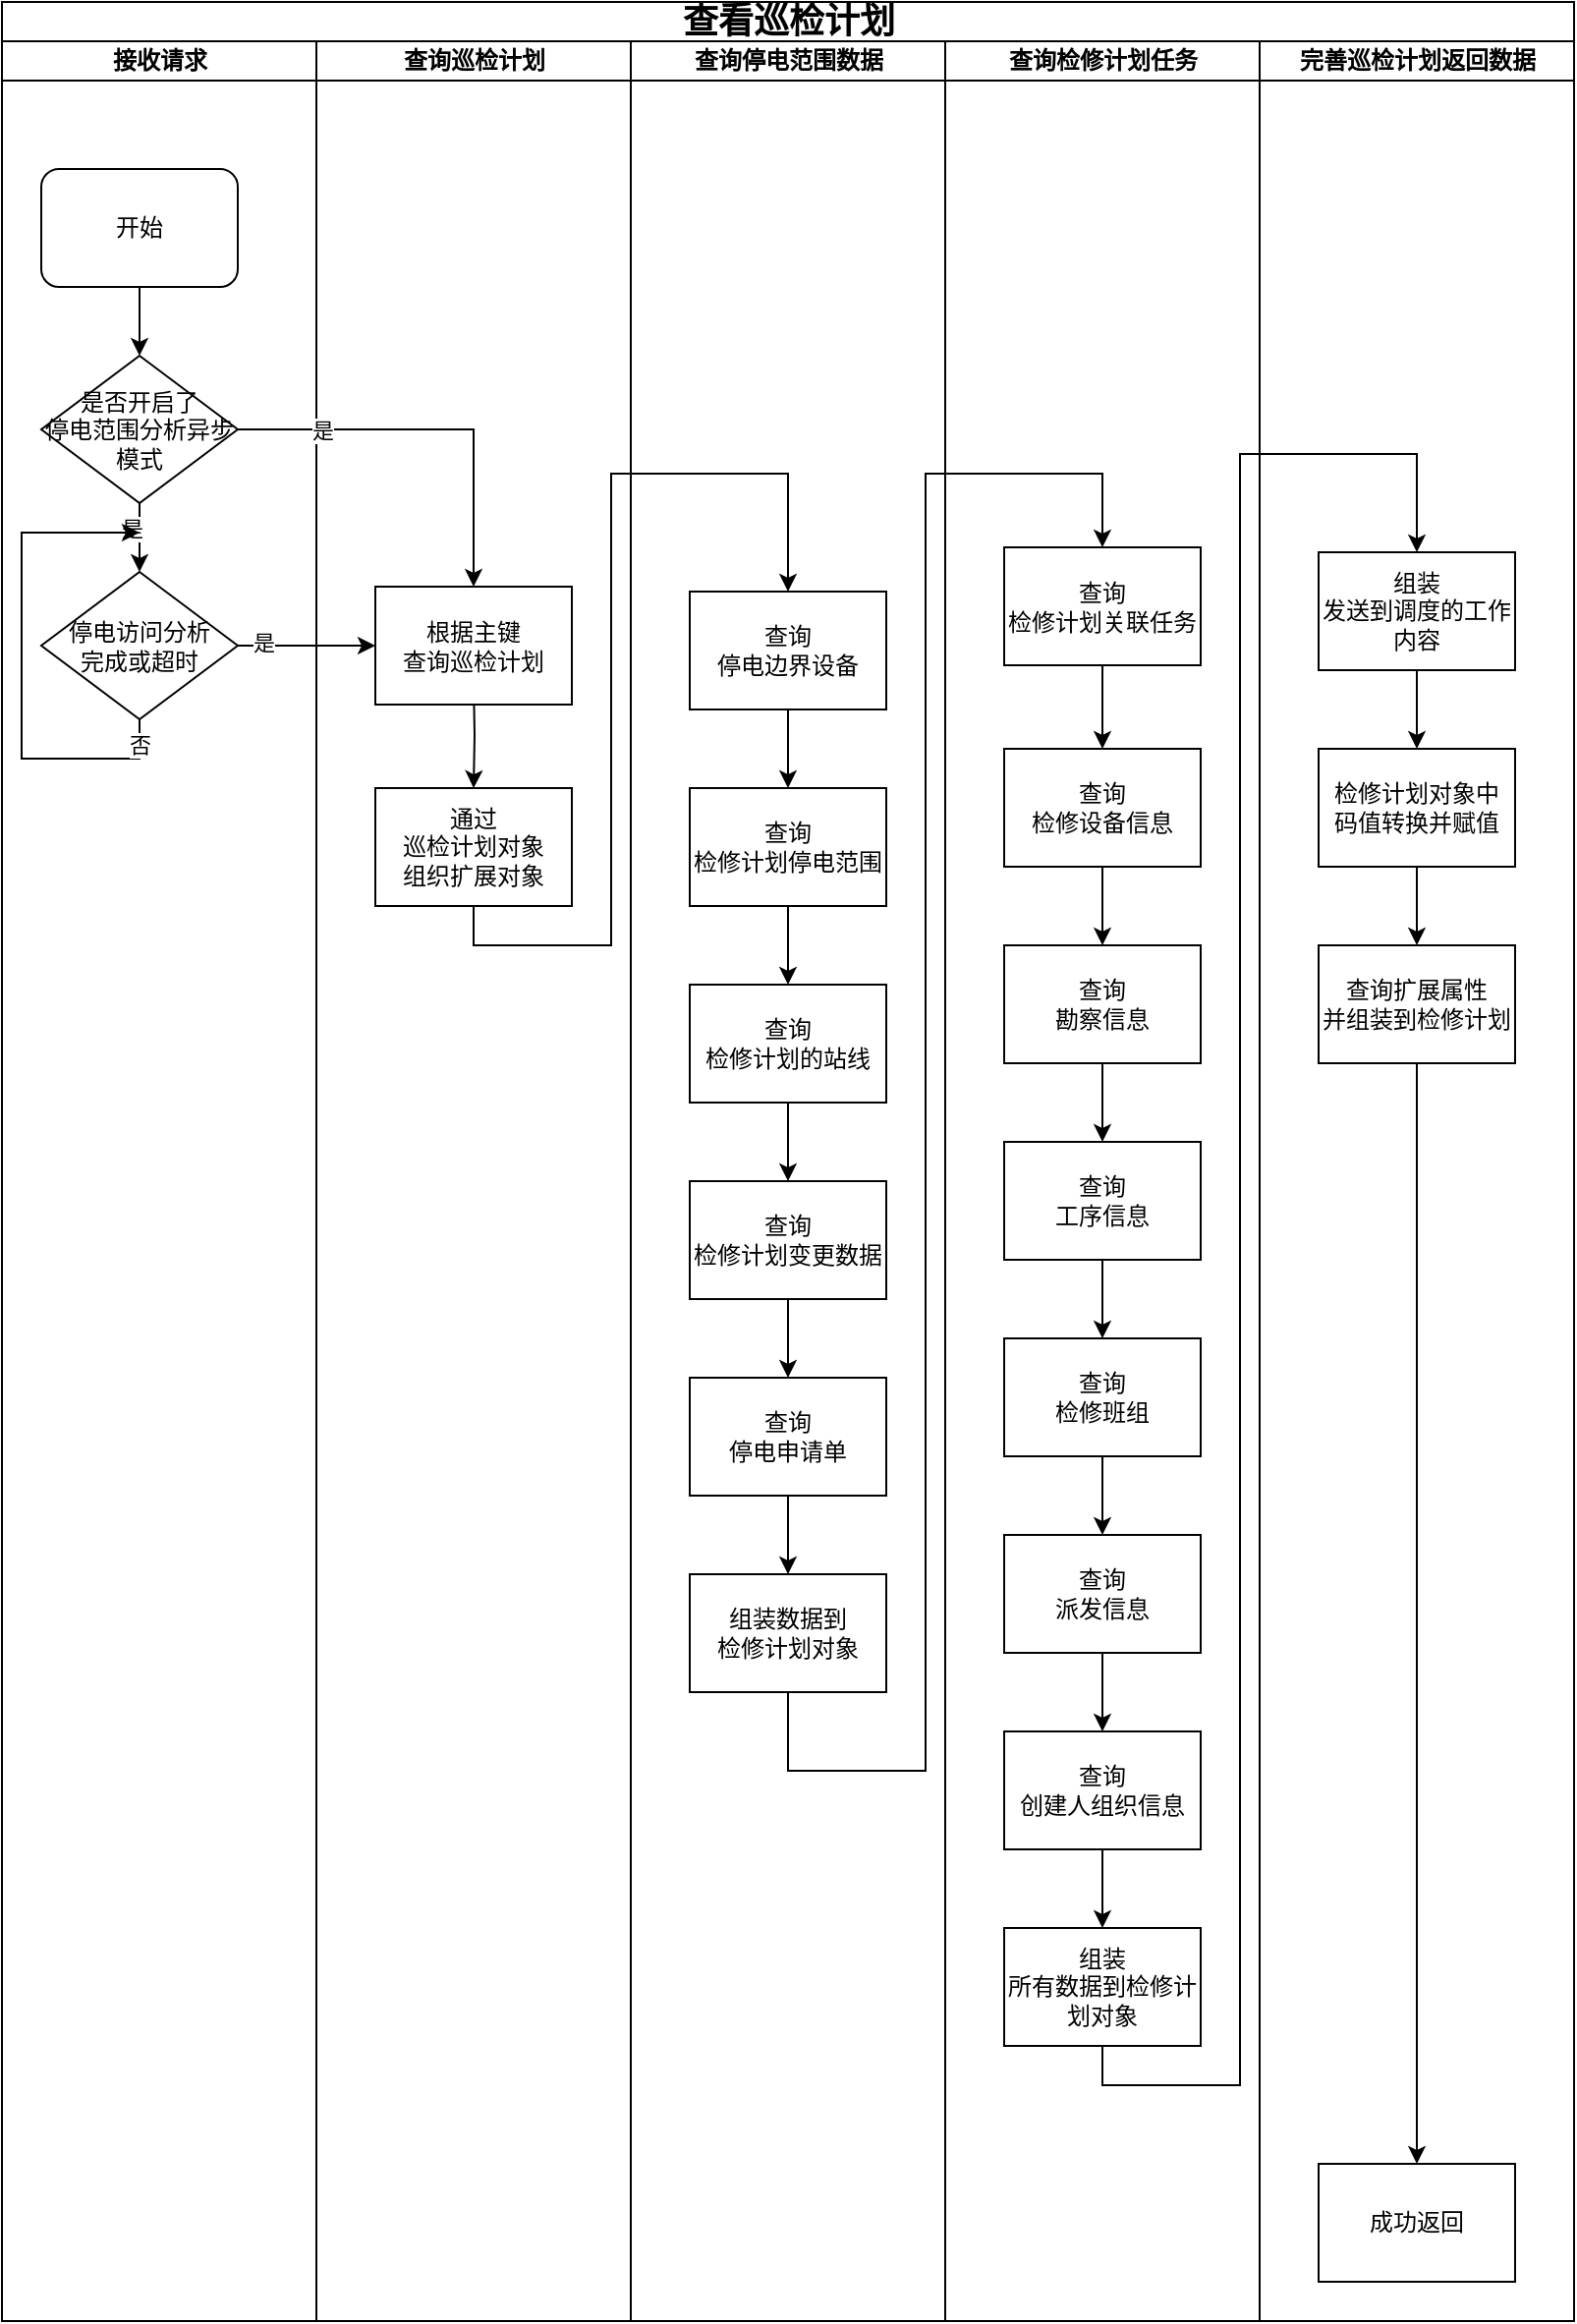 <mxfile version="26.1.3">
  <diagram name="Page-1" id="74e2e168-ea6b-b213-b513-2b3c1d86103e">
    <mxGraphModel dx="875" dy="464" grid="1" gridSize="10" guides="1" tooltips="1" connect="1" arrows="1" fold="1" page="1" pageScale="1" pageWidth="1100" pageHeight="850" background="none" math="0" shadow="0">
      <root>
        <mxCell id="0" />
        <mxCell id="1" parent="0" />
        <mxCell id="-9XbWACIWwENg5wLCgYN-1" value="&lt;font style=&quot;font-size: 18px;&quot;&gt;查看巡检计划&lt;/font&gt;" style="swimlane;html=1;childLayout=stackLayout;startSize=20;rounded=0;shadow=0;labelBackgroundColor=none;strokeWidth=1;fontFamily=Verdana;fontSize=8;align=center;" vertex="1" parent="1">
          <mxGeometry x="70" y="40" width="800" height="1180" as="geometry" />
        </mxCell>
        <mxCell id="-9XbWACIWwENg5wLCgYN-2" value="接收请求" style="swimlane;html=1;startSize=20;" vertex="1" parent="-9XbWACIWwENg5wLCgYN-1">
          <mxGeometry y="20" width="160" height="1160" as="geometry">
            <mxRectangle y="20" width="40" height="730" as="alternateBounds" />
          </mxGeometry>
        </mxCell>
        <mxCell id="-9XbWACIWwENg5wLCgYN-4" value="&lt;font style=&quot;font-size: 12px;&quot;&gt;开始&lt;/font&gt;" style="rounded=1;whiteSpace=wrap;html=1;shadow=0;labelBackgroundColor=none;strokeWidth=1;fontFamily=Verdana;fontSize=8;align=center;" vertex="1" parent="-9XbWACIWwENg5wLCgYN-2">
          <mxGeometry x="20" y="65" width="100" height="60" as="geometry" />
        </mxCell>
        <mxCell id="-9XbWACIWwENg5wLCgYN-5" style="edgeStyle=orthogonalEdgeStyle;rounded=0;orthogonalLoop=1;jettySize=auto;html=1;entryX=0.5;entryY=0;entryDx=0;entryDy=0;exitX=0.5;exitY=1;exitDx=0;exitDy=0;" edge="1" parent="-9XbWACIWwENg5wLCgYN-2" source="-9XbWACIWwENg5wLCgYN-4" target="-9XbWACIWwENg5wLCgYN-6">
          <mxGeometry relative="1" as="geometry">
            <mxPoint x="70" y="220" as="sourcePoint" />
          </mxGeometry>
        </mxCell>
        <mxCell id="-9XbWACIWwENg5wLCgYN-66" style="edgeStyle=orthogonalEdgeStyle;rounded=0;orthogonalLoop=1;jettySize=auto;html=1;exitX=0.5;exitY=1;exitDx=0;exitDy=0;entryX=0.5;entryY=0;entryDx=0;entryDy=0;" edge="1" parent="-9XbWACIWwENg5wLCgYN-2" source="-9XbWACIWwENg5wLCgYN-6" target="-9XbWACIWwENg5wLCgYN-65">
          <mxGeometry relative="1" as="geometry" />
        </mxCell>
        <mxCell id="-9XbWACIWwENg5wLCgYN-67" value="是" style="edgeLabel;html=1;align=center;verticalAlign=middle;resizable=0;points=[];" vertex="1" connectable="0" parent="-9XbWACIWwENg5wLCgYN-66">
          <mxGeometry x="-0.269" y="-4" relative="1" as="geometry">
            <mxPoint as="offset" />
          </mxGeometry>
        </mxCell>
        <mxCell id="-9XbWACIWwENg5wLCgYN-6" value="&lt;span style=&quot;font-size: 12px;&quot;&gt;是否开启了&lt;/span&gt;&lt;div&gt;&lt;span style=&quot;font-size: 12px;&quot;&gt;停电范围分析异步模式&lt;/span&gt;&lt;/div&gt;" style="rhombus;whiteSpace=wrap;html=1;rounded=0;shadow=0;labelBackgroundColor=none;strokeWidth=1;fontFamily=Verdana;fontSize=8;align=center;" vertex="1" parent="-9XbWACIWwENg5wLCgYN-2">
          <mxGeometry x="20" y="160" width="100" height="75" as="geometry" />
        </mxCell>
        <mxCell id="-9XbWACIWwENg5wLCgYN-68" style="edgeStyle=orthogonalEdgeStyle;rounded=0;orthogonalLoop=1;jettySize=auto;html=1;exitX=0.5;exitY=1;exitDx=0;exitDy=0;" edge="1" parent="-9XbWACIWwENg5wLCgYN-2" source="-9XbWACIWwENg5wLCgYN-65">
          <mxGeometry relative="1" as="geometry">
            <mxPoint x="70" y="250" as="targetPoint" />
            <Array as="points">
              <mxPoint x="70" y="365" />
              <mxPoint x="10" y="365" />
              <mxPoint x="10" y="250" />
            </Array>
          </mxGeometry>
        </mxCell>
        <mxCell id="-9XbWACIWwENg5wLCgYN-69" value="否" style="edgeLabel;html=1;align=center;verticalAlign=middle;resizable=0;points=[];" vertex="1" connectable="0" parent="-9XbWACIWwENg5wLCgYN-68">
          <mxGeometry x="-0.9" relative="1" as="geometry">
            <mxPoint as="offset" />
          </mxGeometry>
        </mxCell>
        <mxCell id="-9XbWACIWwENg5wLCgYN-65" value="&lt;span style=&quot;font-size: 12px;&quot;&gt;停电访问分析&lt;/span&gt;&lt;div&gt;&lt;span style=&quot;font-size: 12px;&quot;&gt;完成或超时&lt;/span&gt;&lt;/div&gt;" style="rhombus;whiteSpace=wrap;html=1;rounded=0;shadow=0;labelBackgroundColor=none;strokeWidth=1;fontFamily=Verdana;fontSize=8;align=center;" vertex="1" parent="-9XbWACIWwENg5wLCgYN-2">
          <mxGeometry x="20" y="270" width="100" height="75" as="geometry" />
        </mxCell>
        <mxCell id="-9XbWACIWwENg5wLCgYN-11" value="查询巡检计划" style="swimlane;html=1;startSize=20;" vertex="1" parent="-9XbWACIWwENg5wLCgYN-1">
          <mxGeometry x="160" y="20" width="160" height="1160" as="geometry" />
        </mxCell>
        <mxCell id="-9XbWACIWwENg5wLCgYN-12" style="edgeStyle=orthogonalEdgeStyle;rounded=0;orthogonalLoop=1;jettySize=auto;html=1;exitX=0.5;exitY=1;exitDx=0;exitDy=0;entryX=0.5;entryY=0;entryDx=0;entryDy=0;" edge="1" parent="-9XbWACIWwENg5wLCgYN-11" target="-9XbWACIWwENg5wLCgYN-16">
          <mxGeometry relative="1" as="geometry">
            <mxPoint x="80" y="325" as="sourcePoint" />
          </mxGeometry>
        </mxCell>
        <mxCell id="-9XbWACIWwENg5wLCgYN-16" value="&lt;div&gt;&lt;span style=&quot;font-size: 12px;&quot;&gt;通过&lt;/span&gt;&lt;/div&gt;&lt;span style=&quot;font-size: 12px;&quot;&gt;巡检计划对象&lt;/span&gt;&lt;div&gt;&lt;span style=&quot;font-size: 12px;&quot;&gt;组织扩展对象&lt;/span&gt;&lt;/div&gt;" style="whiteSpace=wrap;html=1;fontSize=8;fontFamily=Verdana;rounded=0;shadow=0;labelBackgroundColor=none;strokeWidth=1;" vertex="1" parent="-9XbWACIWwENg5wLCgYN-11">
          <mxGeometry x="30" y="380" width="100" height="60" as="geometry" />
        </mxCell>
        <mxCell id="-9XbWACIWwENg5wLCgYN-70" value="&lt;span style=&quot;font-size: 12px;&quot;&gt;根据主键&lt;/span&gt;&lt;div&gt;&lt;span style=&quot;font-size: 12px;&quot;&gt;查询巡检计划&lt;/span&gt;&lt;/div&gt;" style="whiteSpace=wrap;html=1;fontSize=8;fontFamily=Verdana;rounded=0;shadow=0;labelBackgroundColor=none;strokeWidth=1;" vertex="1" parent="-9XbWACIWwENg5wLCgYN-11">
          <mxGeometry x="30" y="277.5" width="100" height="60" as="geometry" />
        </mxCell>
        <mxCell id="-9XbWACIWwENg5wLCgYN-21" value="查询停电范围数据" style="swimlane;html=1;startSize=20;" vertex="1" parent="-9XbWACIWwENg5wLCgYN-1">
          <mxGeometry x="320" y="20" width="160" height="1160" as="geometry" />
        </mxCell>
        <mxCell id="-9XbWACIWwENg5wLCgYN-22" style="edgeStyle=orthogonalEdgeStyle;rounded=0;orthogonalLoop=1;jettySize=auto;html=1;exitX=0.5;exitY=1;exitDx=0;exitDy=0;entryX=0.5;entryY=0;entryDx=0;entryDy=0;" edge="1" parent="-9XbWACIWwENg5wLCgYN-21" target="-9XbWACIWwENg5wLCgYN-25">
          <mxGeometry relative="1" as="geometry">
            <mxPoint x="80" y="317.5" as="sourcePoint" />
          </mxGeometry>
        </mxCell>
        <mxCell id="-9XbWACIWwENg5wLCgYN-24" style="edgeStyle=orthogonalEdgeStyle;rounded=0;orthogonalLoop=1;jettySize=auto;html=1;exitX=0.5;exitY=1;exitDx=0;exitDy=0;entryX=0.5;entryY=0;entryDx=0;entryDy=0;" edge="1" parent="-9XbWACIWwENg5wLCgYN-21" target="-9XbWACIWwENg5wLCgYN-27">
          <mxGeometry relative="1" as="geometry">
            <mxPoint x="80" y="420" as="sourcePoint" />
          </mxGeometry>
        </mxCell>
        <mxCell id="-9XbWACIWwENg5wLCgYN-26" style="edgeStyle=orthogonalEdgeStyle;rounded=0;orthogonalLoop=1;jettySize=auto;html=1;exitX=0.5;exitY=1;exitDx=0;exitDy=0;entryX=0.5;entryY=0;entryDx=0;entryDy=0;" edge="1" parent="-9XbWACIWwENg5wLCgYN-21" target="-9XbWACIWwENg5wLCgYN-28">
          <mxGeometry relative="1" as="geometry">
            <mxPoint x="80" y="520" as="sourcePoint" />
          </mxGeometry>
        </mxCell>
        <mxCell id="-9XbWACIWwENg5wLCgYN-80" style="edgeStyle=orthogonalEdgeStyle;rounded=0;orthogonalLoop=1;jettySize=auto;html=1;exitX=0.5;exitY=1;exitDx=0;exitDy=0;entryX=0.5;entryY=0;entryDx=0;entryDy=0;" edge="1" parent="-9XbWACIWwENg5wLCgYN-21" source="-9XbWACIWwENg5wLCgYN-74" target="-9XbWACIWwENg5wLCgYN-75">
          <mxGeometry relative="1" as="geometry" />
        </mxCell>
        <mxCell id="-9XbWACIWwENg5wLCgYN-74" value="&lt;div&gt;&lt;span style=&quot;font-size: 12px;&quot;&gt;查询&lt;/span&gt;&lt;/div&gt;&lt;div&gt;&lt;span style=&quot;font-size: 12px;&quot;&gt;检修计划停电范围&lt;/span&gt;&lt;/div&gt;" style="whiteSpace=wrap;html=1;fontSize=8;fontFamily=Verdana;rounded=0;shadow=0;labelBackgroundColor=none;strokeWidth=1;" vertex="1" parent="-9XbWACIWwENg5wLCgYN-21">
          <mxGeometry x="30" y="380" width="100" height="60" as="geometry" />
        </mxCell>
        <mxCell id="-9XbWACIWwENg5wLCgYN-82" style="edgeStyle=orthogonalEdgeStyle;rounded=0;orthogonalLoop=1;jettySize=auto;html=1;exitX=0.5;exitY=1;exitDx=0;exitDy=0;entryX=0.5;entryY=0;entryDx=0;entryDy=0;" edge="1" parent="-9XbWACIWwENg5wLCgYN-21" source="-9XbWACIWwENg5wLCgYN-75" target="-9XbWACIWwENg5wLCgYN-76">
          <mxGeometry relative="1" as="geometry" />
        </mxCell>
        <mxCell id="-9XbWACIWwENg5wLCgYN-75" value="&lt;div&gt;&lt;span style=&quot;font-size: 12px;&quot;&gt;查询&lt;/span&gt;&lt;/div&gt;&lt;div&gt;&lt;span style=&quot;font-size: 12px;&quot;&gt;检修计划的站线&lt;/span&gt;&lt;/div&gt;" style="whiteSpace=wrap;html=1;fontSize=8;fontFamily=Verdana;rounded=0;shadow=0;labelBackgroundColor=none;strokeWidth=1;" vertex="1" parent="-9XbWACIWwENg5wLCgYN-21">
          <mxGeometry x="30" y="480" width="100" height="60" as="geometry" />
        </mxCell>
        <mxCell id="-9XbWACIWwENg5wLCgYN-83" style="edgeStyle=orthogonalEdgeStyle;rounded=0;orthogonalLoop=1;jettySize=auto;html=1;exitX=0.5;exitY=1;exitDx=0;exitDy=0;entryX=0.5;entryY=0;entryDx=0;entryDy=0;" edge="1" parent="-9XbWACIWwENg5wLCgYN-21" source="-9XbWACIWwENg5wLCgYN-76" target="-9XbWACIWwENg5wLCgYN-77">
          <mxGeometry relative="1" as="geometry" />
        </mxCell>
        <mxCell id="-9XbWACIWwENg5wLCgYN-76" value="&lt;div&gt;&lt;span style=&quot;font-size: 12px;&quot;&gt;查询&lt;/span&gt;&lt;/div&gt;&lt;div&gt;&lt;span style=&quot;font-size: 12px;&quot;&gt;检修计划变更数据&lt;/span&gt;&lt;/div&gt;" style="whiteSpace=wrap;html=1;fontSize=8;fontFamily=Verdana;rounded=0;shadow=0;labelBackgroundColor=none;strokeWidth=1;" vertex="1" parent="-9XbWACIWwENg5wLCgYN-21">
          <mxGeometry x="30" y="580" width="100" height="60" as="geometry" />
        </mxCell>
        <mxCell id="-9XbWACIWwENg5wLCgYN-85" style="edgeStyle=orthogonalEdgeStyle;rounded=0;orthogonalLoop=1;jettySize=auto;html=1;exitX=0.5;exitY=1;exitDx=0;exitDy=0;entryX=0.5;entryY=0;entryDx=0;entryDy=0;" edge="1" parent="-9XbWACIWwENg5wLCgYN-21" source="-9XbWACIWwENg5wLCgYN-77" target="-9XbWACIWwENg5wLCgYN-84">
          <mxGeometry relative="1" as="geometry" />
        </mxCell>
        <mxCell id="-9XbWACIWwENg5wLCgYN-77" value="&lt;span style=&quot;font-size: 12px;&quot;&gt;查询&lt;/span&gt;&lt;div&gt;&lt;span style=&quot;font-size: 12px;&quot;&gt;停电申请单&lt;/span&gt;&lt;/div&gt;" style="whiteSpace=wrap;html=1;fontSize=8;fontFamily=Verdana;rounded=0;shadow=0;labelBackgroundColor=none;strokeWidth=1;" vertex="1" parent="-9XbWACIWwENg5wLCgYN-21">
          <mxGeometry x="30" y="680" width="100" height="60" as="geometry" />
        </mxCell>
        <mxCell id="-9XbWACIWwENg5wLCgYN-79" style="edgeStyle=orthogonalEdgeStyle;rounded=0;orthogonalLoop=1;jettySize=auto;html=1;exitX=0.5;exitY=1;exitDx=0;exitDy=0;entryX=0.5;entryY=0;entryDx=0;entryDy=0;" edge="1" parent="-9XbWACIWwENg5wLCgYN-21" source="-9XbWACIWwENg5wLCgYN-78" target="-9XbWACIWwENg5wLCgYN-74">
          <mxGeometry relative="1" as="geometry" />
        </mxCell>
        <mxCell id="-9XbWACIWwENg5wLCgYN-78" value="&lt;span style=&quot;font-size: 12px;&quot;&gt;查询&lt;/span&gt;&lt;div&gt;&lt;span style=&quot;font-size: 12px;&quot;&gt;停电边界设备&lt;/span&gt;&lt;/div&gt;" style="whiteSpace=wrap;html=1;fontSize=8;fontFamily=Verdana;rounded=0;shadow=0;labelBackgroundColor=none;strokeWidth=1;" vertex="1" parent="-9XbWACIWwENg5wLCgYN-21">
          <mxGeometry x="30" y="280" width="100" height="60" as="geometry" />
        </mxCell>
        <mxCell id="-9XbWACIWwENg5wLCgYN-84" value="&lt;span style=&quot;font-size: 12px;&quot;&gt;组装数据到&lt;/span&gt;&lt;div&gt;&lt;span style=&quot;font-size: 12px;&quot;&gt;检修计划对象&lt;/span&gt;&lt;/div&gt;" style="whiteSpace=wrap;html=1;fontSize=8;fontFamily=Verdana;rounded=0;shadow=0;labelBackgroundColor=none;strokeWidth=1;" vertex="1" parent="-9XbWACIWwENg5wLCgYN-21">
          <mxGeometry x="30" y="780" width="100" height="60" as="geometry" />
        </mxCell>
        <mxCell id="-9XbWACIWwENg5wLCgYN-29" value="查询检修计划任务" style="swimlane;html=1;startSize=20;" vertex="1" parent="-9XbWACIWwENg5wLCgYN-1">
          <mxGeometry x="480" y="20" width="160" height="1160" as="geometry" />
        </mxCell>
        <mxCell id="-9XbWACIWwENg5wLCgYN-30" value="" style="edgeStyle=orthogonalEdgeStyle;rounded=0;orthogonalLoop=1;jettySize=auto;html=1;" edge="1" parent="-9XbWACIWwENg5wLCgYN-29" source="-9XbWACIWwENg5wLCgYN-31" target="-9XbWACIWwENg5wLCgYN-33">
          <mxGeometry relative="1" as="geometry" />
        </mxCell>
        <mxCell id="-9XbWACIWwENg5wLCgYN-31" value="&lt;font style=&quot;font-size: 12px;&quot;&gt;查询&lt;br&gt;检修计划关联任务&lt;/font&gt;" style="whiteSpace=wrap;html=1;fontSize=8;fontFamily=Verdana;rounded=0;shadow=0;labelBackgroundColor=none;strokeWidth=1;" vertex="1" parent="-9XbWACIWwENg5wLCgYN-29">
          <mxGeometry x="30" y="257.5" width="100" height="60" as="geometry" />
        </mxCell>
        <mxCell id="-9XbWACIWwENg5wLCgYN-32" style="edgeStyle=orthogonalEdgeStyle;rounded=0;orthogonalLoop=1;jettySize=auto;html=1;exitX=0.5;exitY=1;exitDx=0;exitDy=0;entryX=0.5;entryY=0;entryDx=0;entryDy=0;" edge="1" parent="-9XbWACIWwENg5wLCgYN-29" source="-9XbWACIWwENg5wLCgYN-33" target="-9XbWACIWwENg5wLCgYN-35">
          <mxGeometry relative="1" as="geometry" />
        </mxCell>
        <mxCell id="-9XbWACIWwENg5wLCgYN-33" value="&lt;span style=&quot;font-size: 12px;&quot;&gt;查询&lt;/span&gt;&lt;div&gt;&lt;span style=&quot;font-size: 12px;&quot;&gt;检修设备信息&lt;/span&gt;&lt;/div&gt;" style="whiteSpace=wrap;html=1;fontSize=8;fontFamily=Verdana;rounded=0;shadow=0;labelBackgroundColor=none;strokeWidth=1;" vertex="1" parent="-9XbWACIWwENg5wLCgYN-29">
          <mxGeometry x="30" y="360" width="100" height="60" as="geometry" />
        </mxCell>
        <mxCell id="-9XbWACIWwENg5wLCgYN-34" style="edgeStyle=orthogonalEdgeStyle;rounded=0;orthogonalLoop=1;jettySize=auto;html=1;exitX=0.5;exitY=1;exitDx=0;exitDy=0;entryX=0.5;entryY=0;entryDx=0;entryDy=0;" edge="1" parent="-9XbWACIWwENg5wLCgYN-29" source="-9XbWACIWwENg5wLCgYN-35" target="-9XbWACIWwENg5wLCgYN-37">
          <mxGeometry relative="1" as="geometry" />
        </mxCell>
        <mxCell id="-9XbWACIWwENg5wLCgYN-35" value="&lt;span style=&quot;font-size: 12px;&quot;&gt;查询&lt;/span&gt;&lt;div&gt;&lt;span style=&quot;font-size: 12px;&quot;&gt;勘察信息&lt;/span&gt;&lt;/div&gt;" style="whiteSpace=wrap;html=1;fontSize=8;fontFamily=Verdana;rounded=0;shadow=0;labelBackgroundColor=none;strokeWidth=1;" vertex="1" parent="-9XbWACIWwENg5wLCgYN-29">
          <mxGeometry x="30" y="460" width="100" height="60" as="geometry" />
        </mxCell>
        <mxCell id="-9XbWACIWwENg5wLCgYN-36" style="edgeStyle=orthogonalEdgeStyle;rounded=0;orthogonalLoop=1;jettySize=auto;html=1;exitX=0.5;exitY=1;exitDx=0;exitDy=0;entryX=0.5;entryY=0;entryDx=0;entryDy=0;" edge="1" parent="-9XbWACIWwENg5wLCgYN-29" source="-9XbWACIWwENg5wLCgYN-37" target="-9XbWACIWwENg5wLCgYN-39">
          <mxGeometry relative="1" as="geometry" />
        </mxCell>
        <mxCell id="-9XbWACIWwENg5wLCgYN-37" value="&lt;span style=&quot;font-size: 12px;&quot;&gt;查询&lt;/span&gt;&lt;div&gt;&lt;span style=&quot;font-size: 12px;&quot;&gt;工序信息&lt;/span&gt;&lt;/div&gt;" style="whiteSpace=wrap;html=1;fontSize=8;fontFamily=Verdana;rounded=0;shadow=0;labelBackgroundColor=none;strokeWidth=1;" vertex="1" parent="-9XbWACIWwENg5wLCgYN-29">
          <mxGeometry x="30" y="560" width="100" height="60" as="geometry" />
        </mxCell>
        <mxCell id="-9XbWACIWwENg5wLCgYN-38" style="edgeStyle=orthogonalEdgeStyle;rounded=0;orthogonalLoop=1;jettySize=auto;html=1;exitX=0.5;exitY=1;exitDx=0;exitDy=0;entryX=0.5;entryY=0;entryDx=0;entryDy=0;" edge="1" parent="-9XbWACIWwENg5wLCgYN-29" source="-9XbWACIWwENg5wLCgYN-39" target="-9XbWACIWwENg5wLCgYN-41">
          <mxGeometry relative="1" as="geometry" />
        </mxCell>
        <mxCell id="-9XbWACIWwENg5wLCgYN-39" value="&lt;span style=&quot;font-size: 12px;&quot;&gt;查询&lt;/span&gt;&lt;div&gt;&lt;span style=&quot;font-size: 12px;&quot;&gt;检修班组&lt;/span&gt;&lt;/div&gt;" style="whiteSpace=wrap;html=1;fontSize=8;fontFamily=Verdana;rounded=0;shadow=0;labelBackgroundColor=none;strokeWidth=1;" vertex="1" parent="-9XbWACIWwENg5wLCgYN-29">
          <mxGeometry x="30" y="660" width="100" height="60" as="geometry" />
        </mxCell>
        <mxCell id="-9XbWACIWwENg5wLCgYN-40" style="edgeStyle=orthogonalEdgeStyle;rounded=0;orthogonalLoop=1;jettySize=auto;html=1;exitX=0.5;exitY=1;exitDx=0;exitDy=0;entryX=0.5;entryY=0;entryDx=0;entryDy=0;" edge="1" parent="-9XbWACIWwENg5wLCgYN-29" source="-9XbWACIWwENg5wLCgYN-41" target="-9XbWACIWwENg5wLCgYN-43">
          <mxGeometry relative="1" as="geometry" />
        </mxCell>
        <mxCell id="-9XbWACIWwENg5wLCgYN-41" value="&lt;span style=&quot;font-size: 12px;&quot;&gt;查询&lt;/span&gt;&lt;div&gt;&lt;span style=&quot;font-size: 12px;&quot;&gt;派发信息&lt;/span&gt;&lt;/div&gt;" style="whiteSpace=wrap;html=1;fontSize=8;fontFamily=Verdana;rounded=0;shadow=0;labelBackgroundColor=none;strokeWidth=1;" vertex="1" parent="-9XbWACIWwENg5wLCgYN-29">
          <mxGeometry x="30" y="760" width="100" height="60" as="geometry" />
        </mxCell>
        <mxCell id="-9XbWACIWwENg5wLCgYN-42" style="edgeStyle=orthogonalEdgeStyle;rounded=0;orthogonalLoop=1;jettySize=auto;html=1;exitX=0.5;exitY=1;exitDx=0;exitDy=0;entryX=0.5;entryY=0;entryDx=0;entryDy=0;" edge="1" parent="-9XbWACIWwENg5wLCgYN-29" source="-9XbWACIWwENg5wLCgYN-43" target="-9XbWACIWwENg5wLCgYN-44">
          <mxGeometry relative="1" as="geometry" />
        </mxCell>
        <mxCell id="-9XbWACIWwENg5wLCgYN-43" value="&lt;span style=&quot;font-size: 12px;&quot;&gt;查询&lt;/span&gt;&lt;div&gt;&lt;span style=&quot;font-size: 12px;&quot;&gt;创建人组织信息&lt;/span&gt;&lt;/div&gt;" style="whiteSpace=wrap;html=1;fontSize=8;fontFamily=Verdana;rounded=0;shadow=0;labelBackgroundColor=none;strokeWidth=1;" vertex="1" parent="-9XbWACIWwENg5wLCgYN-29">
          <mxGeometry x="30" y="860" width="100" height="60" as="geometry" />
        </mxCell>
        <mxCell id="-9XbWACIWwENg5wLCgYN-44" value="&lt;span style=&quot;font-size: 12px;&quot;&gt;组装&lt;/span&gt;&lt;div&gt;&lt;span style=&quot;font-size: 12px;&quot;&gt;所有数据到检修计划对象&lt;/span&gt;&lt;/div&gt;" style="whiteSpace=wrap;html=1;fontSize=8;fontFamily=Verdana;rounded=0;shadow=0;labelBackgroundColor=none;strokeWidth=1;" vertex="1" parent="-9XbWACIWwENg5wLCgYN-29">
          <mxGeometry x="30" y="960" width="100" height="60" as="geometry" />
        </mxCell>
        <mxCell id="-9XbWACIWwENg5wLCgYN-45" value="完善巡检计划返回数据" style="swimlane;html=1;startSize=20;" vertex="1" parent="-9XbWACIWwENg5wLCgYN-1">
          <mxGeometry x="640" y="20" width="160" height="1160" as="geometry" />
        </mxCell>
        <mxCell id="-9XbWACIWwENg5wLCgYN-46" style="edgeStyle=orthogonalEdgeStyle;rounded=0;orthogonalLoop=1;jettySize=auto;html=1;exitX=0.5;exitY=1;exitDx=0;exitDy=0;entryX=0.5;entryY=0;entryDx=0;entryDy=0;" edge="1" parent="-9XbWACIWwENg5wLCgYN-45" source="-9XbWACIWwENg5wLCgYN-57" target="-9XbWACIWwENg5wLCgYN-48">
          <mxGeometry relative="1" as="geometry">
            <mxPoint x="80" y="325" as="sourcePoint" />
          </mxGeometry>
        </mxCell>
        <mxCell id="-9XbWACIWwENg5wLCgYN-47" style="edgeStyle=orthogonalEdgeStyle;rounded=0;orthogonalLoop=1;jettySize=auto;html=1;exitX=0.5;exitY=1;exitDx=0;exitDy=0;" edge="1" parent="-9XbWACIWwENg5wLCgYN-45" source="-9XbWACIWwENg5wLCgYN-48" target="-9XbWACIWwENg5wLCgYN-50">
          <mxGeometry relative="1" as="geometry" />
        </mxCell>
        <mxCell id="-9XbWACIWwENg5wLCgYN-48" value="&lt;span style=&quot;font-size: 12px;&quot;&gt;检修计划对象中&lt;/span&gt;&lt;div&gt;&lt;span style=&quot;font-size: 12px;&quot;&gt;码值转换并赋值&lt;/span&gt;&lt;/div&gt;" style="whiteSpace=wrap;html=1;fontSize=8;fontFamily=Verdana;rounded=0;shadow=0;labelBackgroundColor=none;strokeWidth=1;" vertex="1" parent="-9XbWACIWwENg5wLCgYN-45">
          <mxGeometry x="30" y="360" width="100" height="60" as="geometry" />
        </mxCell>
        <mxCell id="-9XbWACIWwENg5wLCgYN-49" style="edgeStyle=orthogonalEdgeStyle;rounded=0;orthogonalLoop=1;jettySize=auto;html=1;exitX=0.5;exitY=1;exitDx=0;exitDy=0;entryX=0.5;entryY=0;entryDx=0;entryDy=0;" edge="1" parent="-9XbWACIWwENg5wLCgYN-45" source="-9XbWACIWwENg5wLCgYN-50" target="-9XbWACIWwENg5wLCgYN-58">
          <mxGeometry relative="1" as="geometry">
            <mxPoint x="80" y="560" as="targetPoint" />
          </mxGeometry>
        </mxCell>
        <mxCell id="-9XbWACIWwENg5wLCgYN-50" value="&lt;div&gt;&lt;span style=&quot;font-size: 12px;&quot;&gt;查询扩展属性&lt;/span&gt;&lt;/div&gt;&lt;div&gt;&lt;span style=&quot;font-size: 12px;&quot;&gt;并组装到检修计划&lt;/span&gt;&lt;/div&gt;" style="whiteSpace=wrap;html=1;fontSize=8;fontFamily=Verdana;rounded=0;shadow=0;labelBackgroundColor=none;strokeWidth=1;" vertex="1" parent="-9XbWACIWwENg5wLCgYN-45">
          <mxGeometry x="30" y="460" width="100" height="60" as="geometry" />
        </mxCell>
        <mxCell id="-9XbWACIWwENg5wLCgYN-57" value="&lt;div&gt;&lt;span style=&quot;font-size: 12px;&quot;&gt;组装&lt;/span&gt;&lt;/div&gt;&lt;span style=&quot;font-size: 12px;&quot;&gt;发送到调度的工作内容&lt;/span&gt;" style="whiteSpace=wrap;html=1;fontSize=8;fontFamily=Verdana;rounded=0;shadow=0;labelBackgroundColor=none;strokeWidth=1;" vertex="1" parent="-9XbWACIWwENg5wLCgYN-45">
          <mxGeometry x="30" y="260" width="100" height="60" as="geometry" />
        </mxCell>
        <mxCell id="-9XbWACIWwENg5wLCgYN-58" value="&lt;span style=&quot;font-size: 12px;&quot;&gt;成功返回&lt;/span&gt;" style="whiteSpace=wrap;html=1;fontSize=8;fontFamily=Verdana;rounded=0;shadow=0;labelBackgroundColor=none;strokeWidth=1;" vertex="1" parent="-9XbWACIWwENg5wLCgYN-45">
          <mxGeometry x="30" y="1080" width="100" height="60" as="geometry" />
        </mxCell>
        <mxCell id="-9XbWACIWwENg5wLCgYN-59" value="" style="edgeStyle=orthogonalEdgeStyle;rounded=0;orthogonalLoop=1;jettySize=auto;html=1;entryX=0.5;entryY=0;entryDx=0;entryDy=0;" edge="1" parent="-9XbWACIWwENg5wLCgYN-1" source="-9XbWACIWwENg5wLCgYN-6" target="-9XbWACIWwENg5wLCgYN-70">
          <mxGeometry relative="1" as="geometry">
            <mxPoint x="240" y="290" as="targetPoint" />
            <Array as="points">
              <mxPoint x="240" y="218" />
            </Array>
          </mxGeometry>
        </mxCell>
        <mxCell id="-9XbWACIWwENg5wLCgYN-60" value="是" style="edgeLabel;html=1;align=center;verticalAlign=middle;resizable=0;points=[];" vertex="1" connectable="0" parent="-9XbWACIWwENg5wLCgYN-59">
          <mxGeometry x="-0.577" relative="1" as="geometry">
            <mxPoint as="offset" />
          </mxGeometry>
        </mxCell>
        <mxCell id="-9XbWACIWwENg5wLCgYN-64" style="edgeStyle=orthogonalEdgeStyle;rounded=0;orthogonalLoop=1;jettySize=auto;html=1;exitX=0.5;exitY=1;exitDx=0;exitDy=0;entryX=0.5;entryY=0;entryDx=0;entryDy=0;" edge="1" parent="-9XbWACIWwENg5wLCgYN-1" source="-9XbWACIWwENg5wLCgYN-44" target="-9XbWACIWwENg5wLCgYN-57">
          <mxGeometry relative="1" as="geometry">
            <Array as="points">
              <mxPoint x="560" y="1060" />
              <mxPoint x="630" y="1060" />
              <mxPoint x="630" y="230" />
              <mxPoint x="720" y="230" />
            </Array>
          </mxGeometry>
        </mxCell>
        <mxCell id="-9XbWACIWwENg5wLCgYN-72" style="edgeStyle=orthogonalEdgeStyle;rounded=0;orthogonalLoop=1;jettySize=auto;html=1;exitX=1;exitY=0.5;exitDx=0;exitDy=0;entryX=0;entryY=0.5;entryDx=0;entryDy=0;" edge="1" parent="-9XbWACIWwENg5wLCgYN-1" source="-9XbWACIWwENg5wLCgYN-65" target="-9XbWACIWwENg5wLCgYN-70">
          <mxGeometry relative="1" as="geometry" />
        </mxCell>
        <mxCell id="-9XbWACIWwENg5wLCgYN-73" value="是" style="edgeLabel;html=1;align=center;verticalAlign=middle;resizable=0;points=[];" vertex="1" connectable="0" parent="-9XbWACIWwENg5wLCgYN-72">
          <mxGeometry x="-0.634" y="2" relative="1" as="geometry">
            <mxPoint as="offset" />
          </mxGeometry>
        </mxCell>
        <mxCell id="-9XbWACIWwENg5wLCgYN-81" style="edgeStyle=orthogonalEdgeStyle;rounded=0;orthogonalLoop=1;jettySize=auto;html=1;exitX=0.5;exitY=1;exitDx=0;exitDy=0;entryX=0.5;entryY=0;entryDx=0;entryDy=0;" edge="1" parent="-9XbWACIWwENg5wLCgYN-1" source="-9XbWACIWwENg5wLCgYN-16" target="-9XbWACIWwENg5wLCgYN-78">
          <mxGeometry relative="1" as="geometry">
            <Array as="points">
              <mxPoint x="240" y="480" />
              <mxPoint x="310" y="480" />
              <mxPoint x="310" y="240" />
              <mxPoint x="400" y="240" />
            </Array>
          </mxGeometry>
        </mxCell>
        <mxCell id="-9XbWACIWwENg5wLCgYN-86" style="edgeStyle=orthogonalEdgeStyle;rounded=0;orthogonalLoop=1;jettySize=auto;html=1;exitX=0.5;exitY=1;exitDx=0;exitDy=0;entryX=0.5;entryY=0;entryDx=0;entryDy=0;" edge="1" parent="-9XbWACIWwENg5wLCgYN-1" source="-9XbWACIWwENg5wLCgYN-84" target="-9XbWACIWwENg5wLCgYN-31">
          <mxGeometry relative="1" as="geometry">
            <Array as="points">
              <mxPoint x="400" y="900" />
              <mxPoint x="470" y="900" />
              <mxPoint x="470" y="240" />
              <mxPoint x="560" y="240" />
            </Array>
          </mxGeometry>
        </mxCell>
      </root>
    </mxGraphModel>
  </diagram>
</mxfile>
